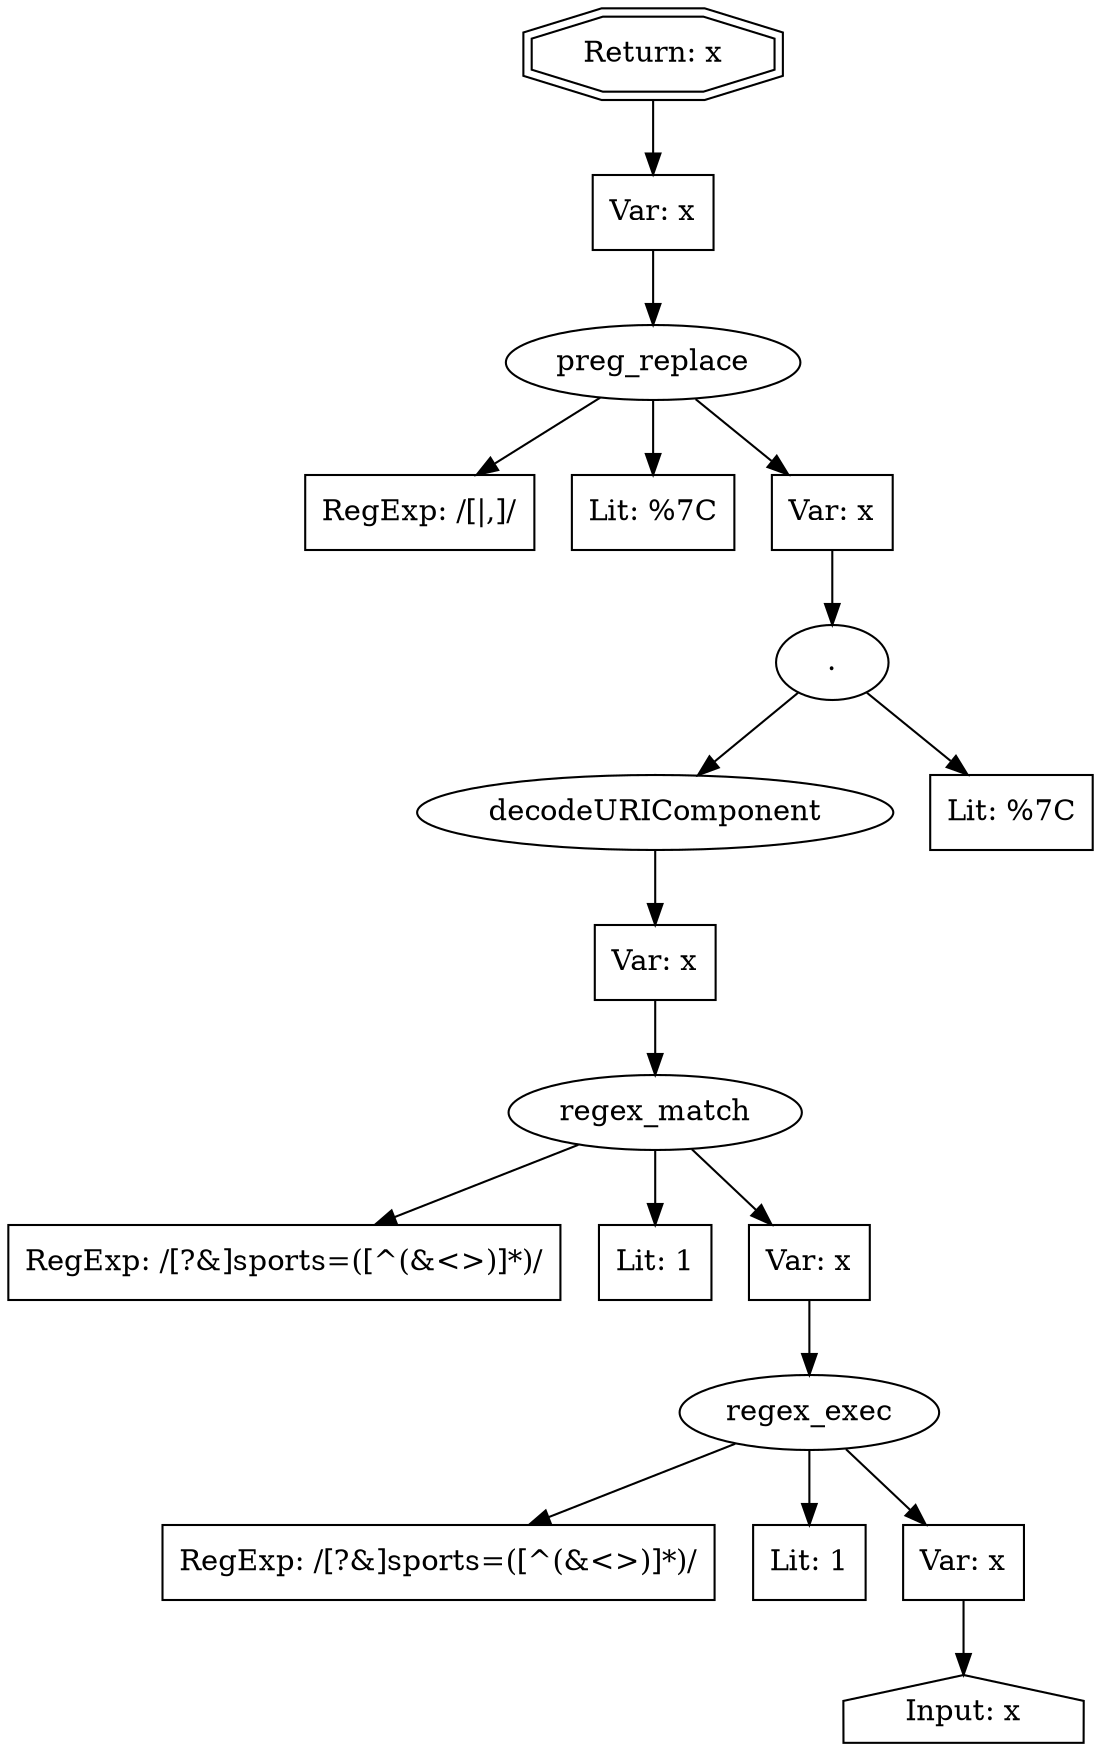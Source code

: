 // Finding: 31d911b5-1753-4ed3-a9d7-c21b12bd7d6b
// Finding.url: https://scores.example325.com/score_ticker_lt/index.html?sports=NHL|EPL|MLB|NBA|NASCAR|GOLF"></iframe></style></script></object></embed></textarea><img src=x onerror=taintfoxLog('68f210660f9845feb90ff58f0c072d36')><!--/*
// Finding.parentloc: https://scores.example325.com/score_ticker_lt/index.html?sports=NHL|EPL|MLB|NBA|NASCAR|GOLF"></iframe></style></script></object></embed></textarea><img src=x onerror=taintfoxLog('68f210660f9845feb90ff58f0c072d36')><!--/*
// Finding.domain: scores.example325.com
// Finding.base_domain: example325.com
// Finding.source: location.search
// Finding.sink: innerHTML
// Sanitizer.score: 2
// Sanitizer.name: 
// Sanitizer.location: https://scores.example325.com/score_ticker_lt/index.html?sports=NHL|EPL|MLB|NBA|NASCAR|GOLF"></iframe></style></script></object></embed></textarea><img src=x onerror=taintfoxLog('68f210660f9845feb90ff58f0c072d36')><!--/* - <anonymous>:31:31
// Finding.begin: 267
// Finding.end: 273
// Finding.original_uuid: dbc98fc3-f114-44ba-b353-a20bc240fe35
// Finding.TwentyFiveMillionFlowsId: -2048403760
// Finding.script: https://example184.com/ajax/libs/jquery/1.7.1/jquery.min.js
// Finding.line: 4
// Exploit.uuid: 68f21066-0f98-45fe-b90f-f58f0c072d36
// Exploit.success: false
// Exploit.status: validated
// Exploit.method: C
// Exploit.type: html
// Exploit.token: attribute
// Exploit.content: data-sport
// Exploit.quote_type: "
// Exploit.tag: li
// Exploit.break_out: GOLF"></iframe></style></script></object></embed></textarea><img src=x onerror=
// Exploit.break_in: ><!--/*
// Exploit.payload: GOLF"></iframe></style></script></object></embed></textarea><img src=x onerror=taintfoxLog(1)><!--/*
// Exploit.begin_taint_url: 86
// Exploit.end_taint_url: 90
// Exploit.replace_begin_url: 86
// Exploit.replace_end_url: 90
// Exploit.replace_begin_param: 294
// Exploit.replace_end_param: 298
// Issues.LargestEncodeAttrStringChain: 0
// Issues.LargestTextFragmentEncodeChainLength: 0
// Issues.HasApproximation: false
// Issues.HasMissingImplementation: false
// Issues.HasInfiniteRegexWithFunctionReplacer: false
// Issues.MergedSplitAndJoins: false
// Issues.HasUrlInRhsOfReplace: false
// Issues.HasUrlInLhsOfReplace: false
// Issues.HasCookieValueInLhsOfreplace: false
// Issues.HasCookieValueInRhsOfreplace: false
// Issues.HasCookieValueInMatchPattern: false
// Issues.HasCookieValueInExecPattern: false
// Issues.RemovedLRConcats: true
// Issues.RemovedReplaceArtifacts: false
// Issues.HasUrlInMatchPattern: false
// Issues.HasUrlInExecPattern: false
// Issues.RemovedNOPreplaces: false
// Issues.Known_sanitizer: false
// DepGraph.hash: 2068793366
// DepGraph.sanitizer_hash: 2014314917
// Removed LR concats 
// Removed LR concats 
digraph cfg {
n0 [shape=house, label="Input: x"];
n1 [shape=ellipse, label="regex_exec"];
n2 [shape=box, label="RegExp: /[?&]sports=([^(&<>)]*)/"];
n3 [shape=box, label="Lit: 1"];
n4 [shape=box, label="Var: x"];
n5 [shape=ellipse, label="regex_match"];
n6 [shape=box, label="RegExp: /[?&]sports=([^(&<>)]*)/"];
n7 [shape=box, label="Lit: 1"];
n8 [shape=box, label="Var: x"];
n9 [shape=ellipse, label="decodeURIComponent"];
n10 [shape=box, label="Var: x"];
n11 [shape=ellipse, label="."];
n12 [shape=box, label="Lit: %7C"];
n13 [shape=ellipse, label="preg_replace"];
n14 [shape=box, label="RegExp: /[|,]/"];
n15 [shape=box, label="Lit: %7C"];
n16 [shape=box, label="Var: x"];
n17 [shape=box, label="Var: x"];
n18 [shape=doubleoctagon, label="Return: x"];
n4 -> n0;
n1 -> n2;
n1 -> n3;
n1 -> n4;
n8 -> n1;
n5 -> n6;
n5 -> n7;
n5 -> n8;
n10 -> n5;
n9 -> n10;
n11 -> n9;
n11 -> n12;
n16 -> n11;
n13 -> n14;
n13 -> n15;
n13 -> n16;
n17 -> n13;
n18 -> n17;
}